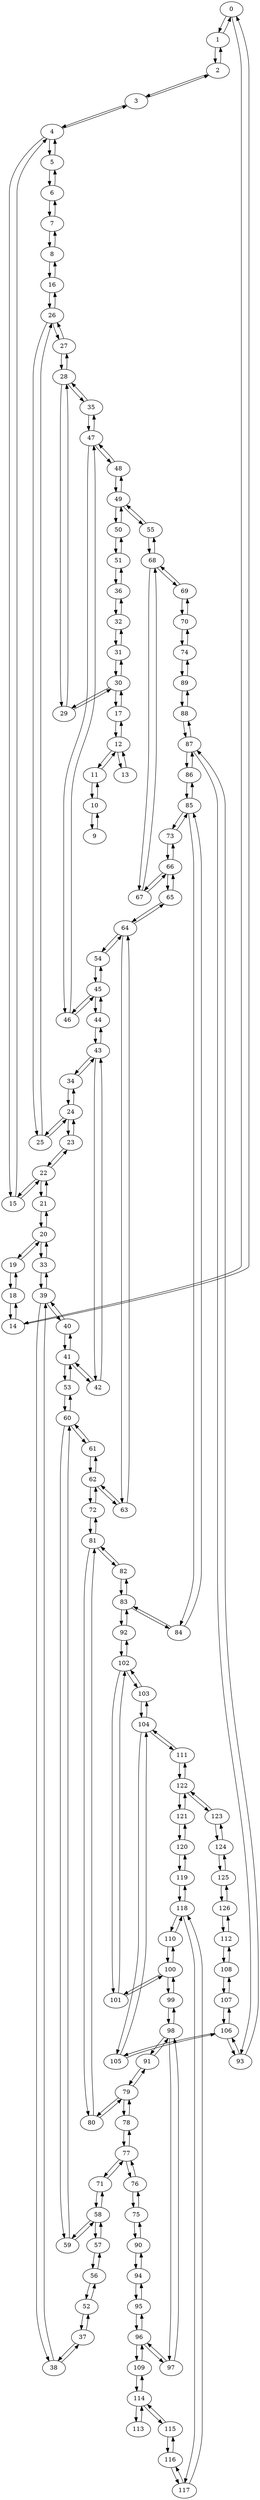 strict digraph "CNOT error" {
	0 -> 1	["CNOT error"=0.01256];
	0 -> 14	["CNOT error"=0.00927];
	1 -> 0	["CNOT error"=0.01256];
	1 -> 2	["CNOT error"=0.00989];
	14 -> 0	["CNOT error"=0.00927];
	14 -> 18	["CNOT error"=0.00773];
	2 -> 1	["CNOT error"=0.00989];
	2 -> 3	["CNOT error"=0.01281];
	3 -> 2	["CNOT error"=0.01281];
	3 -> 4	["CNOT error"=0.02704];
	4 -> 3	["CNOT error"=0.02704];
	4 -> 15	["CNOT error"=0.02061];
	4 -> 5	["CNOT error"=0.01682];
	15 -> 4	["CNOT error"=0.02061];
	15 -> 22	["CNOT error"=0.02598];
	5 -> 4	["CNOT error"=0.01682];
	5 -> 6	["CNOT error"=0.01267];
	6 -> 5	["CNOT error"=0.01267];
	6 -> 7	["CNOT error"=0.00906];
	7 -> 6	["CNOT error"=0.00906];
	7 -> 8	["CNOT error"=0.01265];
	8 -> 7	["CNOT error"=0.01265];
	8 -> 16	["CNOT error"=0.03091];
	16 -> 8	["CNOT error"=0.03091];
	16 -> 26	["CNOT error"=0.00989];
	9 -> 10	["CNOT error"=0.08525];
	10 -> 9	["CNOT error"=0.08525];
	10 -> 11	["CNOT error"=0.0529];
	11 -> 10	["CNOT error"=0.0529];
	11 -> 12	["CNOT error"=0.05292];
	12 -> 11	["CNOT error"=0.05292];
	12 -> 17	["CNOT error"=0.02783];
	12 -> 13	["CNOT error"=0.01232];
	17 -> 12	["CNOT error"=0.02783];
	17 -> 30	["CNOT error"=0.00871];
	13 -> 12	["CNOT error"=0.01232];
	18 -> 14	["CNOT error"=0.00773];
	18 -> 19	["CNOT error"=0.01967];
	22 -> 15	["CNOT error"=0.02598];
	22 -> 21	["CNOT error"=0.01569];
	22 -> 23	["CNOT error"=0.0096];
	26 -> 16	["CNOT error"=0.00989];
	26 -> 25	["CNOT error"=0.01224];
	26 -> 27	["CNOT error"=0.00814];
	30 -> 17	["CNOT error"=0.00871];
	30 -> 29	["CNOT error"=0.01084];
	30 -> 31	["CNOT error"=0.00769];
	19 -> 18	["CNOT error"=0.01967];
	19 -> 20	["CNOT error"=0.01695];
	20 -> 19	["CNOT error"=0.01695];
	20 -> 33	["CNOT error"=0.01505];
	20 -> 21	["CNOT error"=0.0144];
	33 -> 20	["CNOT error"=0.01505];
	33 -> 39	["CNOT error"=0.01264];
	21 -> 22	["CNOT error"=0.01569];
	21 -> 20	["CNOT error"=0.0144];
	23 -> 22	["CNOT error"=0.0096];
	23 -> 24	["CNOT error"=0.0176];
	24 -> 23	["CNOT error"=0.0176];
	24 -> 34	["CNOT error"=0.02109];
	24 -> 25	["CNOT error"=0.01305];
	34 -> 24	["CNOT error"=0.02109];
	34 -> 43	["CNOT error"=0.01638];
	25 -> 26	["CNOT error"=0.01224];
	25 -> 24	["CNOT error"=0.01305];
	27 -> 26	["CNOT error"=0.00814];
	27 -> 28	["CNOT error"=0.02194];
	28 -> 27	["CNOT error"=0.02194];
	28 -> 35	["CNOT error"=0.03072];
	28 -> 29	["CNOT error"=0.00927];
	35 -> 28	["CNOT error"=0.03072];
	35 -> 47	["CNOT error"=0.01486];
	29 -> 30	["CNOT error"=0.01084];
	29 -> 28	["CNOT error"=0.00927];
	31 -> 30	["CNOT error"=0.00769];
	31 -> 32	["CNOT error"=0.00635];
	32 -> 31	["CNOT error"=0.00635];
	32 -> 36	["CNOT error"=0.00685];
	36 -> 32	["CNOT error"=0.00685];
	36 -> 51	["CNOT error"=0.01129];
	39 -> 33	["CNOT error"=0.01264];
	39 -> 38	["CNOT error"=0.00942];
	39 -> 40	["CNOT error"=0.01991];
	43 -> 34	["CNOT error"=0.01638];
	43 -> 42	["CNOT error"=0.00853];
	43 -> 44	["CNOT error"=0.03317];
	47 -> 35	["CNOT error"=0.01486];
	47 -> 46	["CNOT error"=0.02];
	47 -> 48	["CNOT error"=0.00883];
	51 -> 36	["CNOT error"=0.01129];
	51 -> 50	["CNOT error"=0.01147];
	37 -> 52	["CNOT error"=0.01982];
	37 -> 38	["CNOT error"=0.0099];
	52 -> 37	["CNOT error"=0.01982];
	52 -> 56	["CNOT error"=0.01184];
	38 -> 39	["CNOT error"=0.00942];
	38 -> 37	["CNOT error"=0.0099];
	40 -> 39	["CNOT error"=0.01991];
	40 -> 41	["CNOT error"=0.01297];
	41 -> 40	["CNOT error"=0.01297];
	41 -> 42	["CNOT error"=0.01557];
	41 -> 53	["CNOT error"=0.01931];
	42 -> 43	["CNOT error"=0.00853];
	42 -> 41	["CNOT error"=0.01557];
	53 -> 41	["CNOT error"=0.01931];
	53 -> 60	["CNOT error"=0.04425];
	44 -> 43	["CNOT error"=0.03317];
	44 -> 45	["CNOT error"=0.01418];
	45 -> 44	["CNOT error"=0.01418];
	45 -> 54	["CNOT error"=0.04707];
	45 -> 46	["CNOT error"=0.0121];
	54 -> 45	["CNOT error"=0.04707];
	54 -> 64	["CNOT error"=0.01217];
	46 -> 47	["CNOT error"=0.02];
	46 -> 45	["CNOT error"=0.0121];
	48 -> 47	["CNOT error"=0.00883];
	48 -> 49	["CNOT error"=0.01219];
	49 -> 48	["CNOT error"=0.01219];
	49 -> 50	["CNOT error"=0.01047];
	49 -> 55	["CNOT error"=0.00805];
	50 -> 51	["CNOT error"=0.01147];
	50 -> 49	["CNOT error"=0.01047];
	55 -> 49	["CNOT error"=0.00805];
	55 -> 68	["CNOT error"=0.0102];
	56 -> 52	["CNOT error"=0.01184];
	56 -> 57	["CNOT error"=0.012];
	60 -> 53	["CNOT error"=0.04425];
	60 -> 59	["CNOT error"=0.03445];
	60 -> 61	["CNOT error"=0.04446];
	64 -> 54	["CNOT error"=0.01217];
	64 -> 63	["CNOT error"=0.0094];
	64 -> 65	["CNOT error"=0.01374];
	68 -> 55	["CNOT error"=0.0102];
	68 -> 67	["CNOT error"=0.01121];
	68 -> 69	["CNOT error"=0.01004];
	57 -> 56	["CNOT error"=0.012];
	57 -> 58	["CNOT error"=0.00812];
	58 -> 57	["CNOT error"=0.00812];
	58 -> 71	["CNOT error"=0.04387];
	58 -> 59	["CNOT error"=0.00868];
	71 -> 58	["CNOT error"=0.04387];
	71 -> 77	["CNOT error"=0.01246];
	59 -> 60	["CNOT error"=0.03445];
	59 -> 58	["CNOT error"=0.00868];
	61 -> 60	["CNOT error"=0.04446];
	61 -> 62	["CNOT error"=0.00658];
	62 -> 61	["CNOT error"=0.00658];
	62 -> 72	["CNOT error"=0.00937];
	62 -> 63	["CNOT error"=0.00948];
	72 -> 62	["CNOT error"=0.00937];
	72 -> 81	["CNOT error"=0.01305];
	63 -> 64	["CNOT error"=0.0094];
	63 -> 62	["CNOT error"=0.00948];
	65 -> 64	["CNOT error"=0.01374];
	65 -> 66	["CNOT error"=0.01656];
	66 -> 65	["CNOT error"=0.01656];
	66 -> 67	["CNOT error"=0.03971];
	66 -> 73	["CNOT error"=0.04538];
	67 -> 68	["CNOT error"=0.01121];
	67 -> 66	["CNOT error"=0.03971];
	73 -> 66	["CNOT error"=0.04538];
	73 -> 85	["CNOT error"=0.00889];
	69 -> 68	["CNOT error"=0.01004];
	69 -> 70	["CNOT error"=0.00721];
	70 -> 69	["CNOT error"=0.00721];
	70 -> 74	["CNOT error"=0.02205];
	74 -> 70	["CNOT error"=0.02205];
	74 -> 89	["CNOT error"=0.00793];
	77 -> 71	["CNOT error"=0.01246];
	77 -> 76	["CNOT error"=0.00925];
	77 -> 78	["CNOT error"=0.02071];
	81 -> 72	["CNOT error"=0.01305];
	81 -> 80	["CNOT error"=0.01737];
	81 -> 82	["CNOT error"=0.01513];
	85 -> 73	["CNOT error"=0.00889];
	85 -> 84	["CNOT error"=0.00873];
	85 -> 86	["CNOT error"=0.045];
	89 -> 74	["CNOT error"=0.00793];
	89 -> 88	["CNOT error"=0.01075];
	75 -> 90	["CNOT error"=0.02108];
	75 -> 76	["CNOT error"=0.00989];
	90 -> 75	["CNOT error"=0.02108];
	90 -> 94	["CNOT error"=0.02997];
	76 -> 77	["CNOT error"=0.00925];
	76 -> 75	["CNOT error"=0.00989];
	78 -> 77	["CNOT error"=0.02071];
	78 -> 79	["CNOT error"=0.01214];
	79 -> 78	["CNOT error"=0.01214];
	79 -> 91	["CNOT error"=0.01113];
	79 -> 80	["CNOT error"=0.00834];
	91 -> 79	["CNOT error"=0.01113];
	91 -> 98	["CNOT error"=0.02023];
	80 -> 81	["CNOT error"=0.01737];
	80 -> 79	["CNOT error"=0.00834];
	82 -> 81	["CNOT error"=0.01513];
	82 -> 83	["CNOT error"=0.02729];
	83 -> 82	["CNOT error"=0.02729];
	83 -> 84	["CNOT error"=0.03528];
	83 -> 92	["CNOT error"=0.01018];
	84 -> 85	["CNOT error"=0.00873];
	84 -> 83	["CNOT error"=0.03528];
	92 -> 83	["CNOT error"=0.01018];
	92 -> 102	["CNOT error"=0.00874];
	86 -> 85	["CNOT error"=0.045];
	86 -> 87	["CNOT error"=0.01116];
	87 -> 86	["CNOT error"=0.01116];
	87 -> 93	["CNOT error"=0.01093];
	87 -> 88	["CNOT error"=0.00808];
	93 -> 87	["CNOT error"=0.01093];
	93 -> 106	["CNOT error"=0.00804];
	88 -> 89	["CNOT error"=0.01075];
	88 -> 87	["CNOT error"=0.00808];
	94 -> 90	["CNOT error"=0.02997];
	94 -> 95	["CNOT error"=0.01197];
	98 -> 91	["CNOT error"=0.02023];
	98 -> 97	["CNOT error"=0.02198];
	98 -> 99	["CNOT error"=0.03253];
	102 -> 92	["CNOT error"=0.00874];
	102 -> 101	["CNOT error"=0.00681];
	102 -> 103	["CNOT error"=0.01975];
	106 -> 93	["CNOT error"=0.00804];
	106 -> 105	["CNOT error"=0.01034];
	106 -> 107	["CNOT error"=0.00931];
	95 -> 94	["CNOT error"=0.01197];
	95 -> 96	["CNOT error"=0.00835];
	96 -> 95	["CNOT error"=0.00835];
	96 -> 97	["CNOT error"=0.01311];
	96 -> 109	["CNOT error"=1.0];
	97 -> 98	["CNOT error"=0.02198];
	97 -> 96	["CNOT error"=0.01311];
	109 -> 96	["CNOT error"=1.0];
	109 -> 114	["CNOT error"=1.0];
	99 -> 98	["CNOT error"=0.03253];
	99 -> 100	["CNOT error"=0.03993];
	100 -> 99	["CNOT error"=0.03993];
	100 -> 110	["CNOT error"=0.01802];
	100 -> 101	["CNOT error"=0.00651];
	110 -> 100	["CNOT error"=0.01802];
	110 -> 118	["CNOT error"=0.00949];
	101 -> 102	["CNOT error"=0.00681];
	101 -> 100	["CNOT error"=0.00651];
	103 -> 102	["CNOT error"=0.01975];
	103 -> 104	["CNOT error"=0.02035];
	104 -> 103	["CNOT error"=0.02035];
	104 -> 105	["CNOT error"=0.01723];
	104 -> 111	["CNOT error"=0.00803];
	105 -> 106	["CNOT error"=0.01034];
	105 -> 104	["CNOT error"=0.01723];
	111 -> 104	["CNOT error"=0.00803];
	111 -> 122	["CNOT error"=0.01103];
	107 -> 106	["CNOT error"=0.00931];
	107 -> 108	["CNOT error"=0.01201];
	108 -> 107	["CNOT error"=0.01201];
	108 -> 112	["CNOT error"=0.01492];
	112 -> 108	["CNOT error"=0.01492];
	112 -> 126	["CNOT error"=0.02706];
	114 -> 109	["CNOT error"=1.0];
	114 -> 113	["CNOT error"=0.00875];
	114 -> 115	["CNOT error"=0.02429];
	118 -> 110	["CNOT error"=0.00949];
	118 -> 117	["CNOT error"=0.00908];
	118 -> 119	["CNOT error"=0.01345];
	122 -> 111	["CNOT error"=0.01103];
	122 -> 121	["CNOT error"=0.01999];
	122 -> 123	["CNOT error"=0.0594];
	126 -> 112	["CNOT error"=0.02706];
	126 -> 125	["CNOT error"=0.01025];
	113 -> 114	["CNOT error"=0.00875];
	115 -> 114	["CNOT error"=0.02429];
	115 -> 116	["CNOT error"=0.02158];
	116 -> 115	["CNOT error"=0.02158];
	116 -> 117	["CNOT error"=0.01022];
	117 -> 118	["CNOT error"=0.00908];
	117 -> 116	["CNOT error"=0.01022];
	119 -> 118	["CNOT error"=0.01345];
	119 -> 120	["CNOT error"=0.01776];
	120 -> 119	["CNOT error"=0.01776];
	120 -> 121	["CNOT error"=0.00884];
	121 -> 122	["CNOT error"=0.01999];
	121 -> 120	["CNOT error"=0.00884];
	123 -> 122	["CNOT error"=0.0594];
	123 -> 124	["CNOT error"=0.0699];
	124 -> 123	["CNOT error"=0.0699];
	124 -> 125	["CNOT error"=0.01212];
	125 -> 126	["CNOT error"=0.01025];
	125 -> 124	["CNOT error"=0.01212];
}
